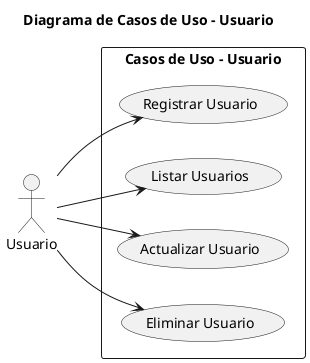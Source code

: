@startuml
title Diagrama de Casos de Uso - Usuario

left to right direction
actor Usuario 
rectangle "Casos de Uso - Usuario" {
  usecase "Registrar Usuario" as UC1
  usecase "Listar Usuarios" as UC2
  usecase "Actualizar Usuario" as UC3
  usecase "Eliminar Usuario" as UC4
    }
    Usuario --> UC1
    Usuario --> UC2
    Usuario --> UC3
    Usuario --> UC4

@enduml

